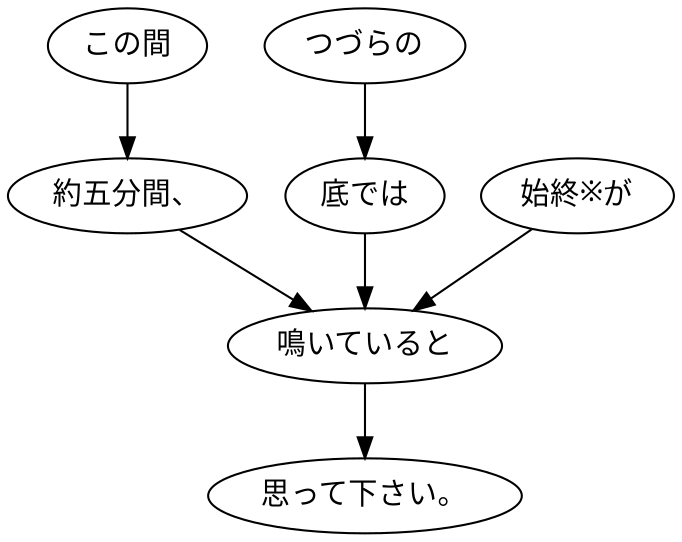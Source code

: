 digraph graph8311 {
	node0 [label="この間"];
	node1 [label="約五分間、"];
	node2 [label="つづらの"];
	node3 [label="底では"];
	node4 [label="始終※が"];
	node5 [label="鳴いていると"];
	node6 [label="思って下さい。"];
	node0 -> node1;
	node1 -> node5;
	node2 -> node3;
	node3 -> node5;
	node4 -> node5;
	node5 -> node6;
}
